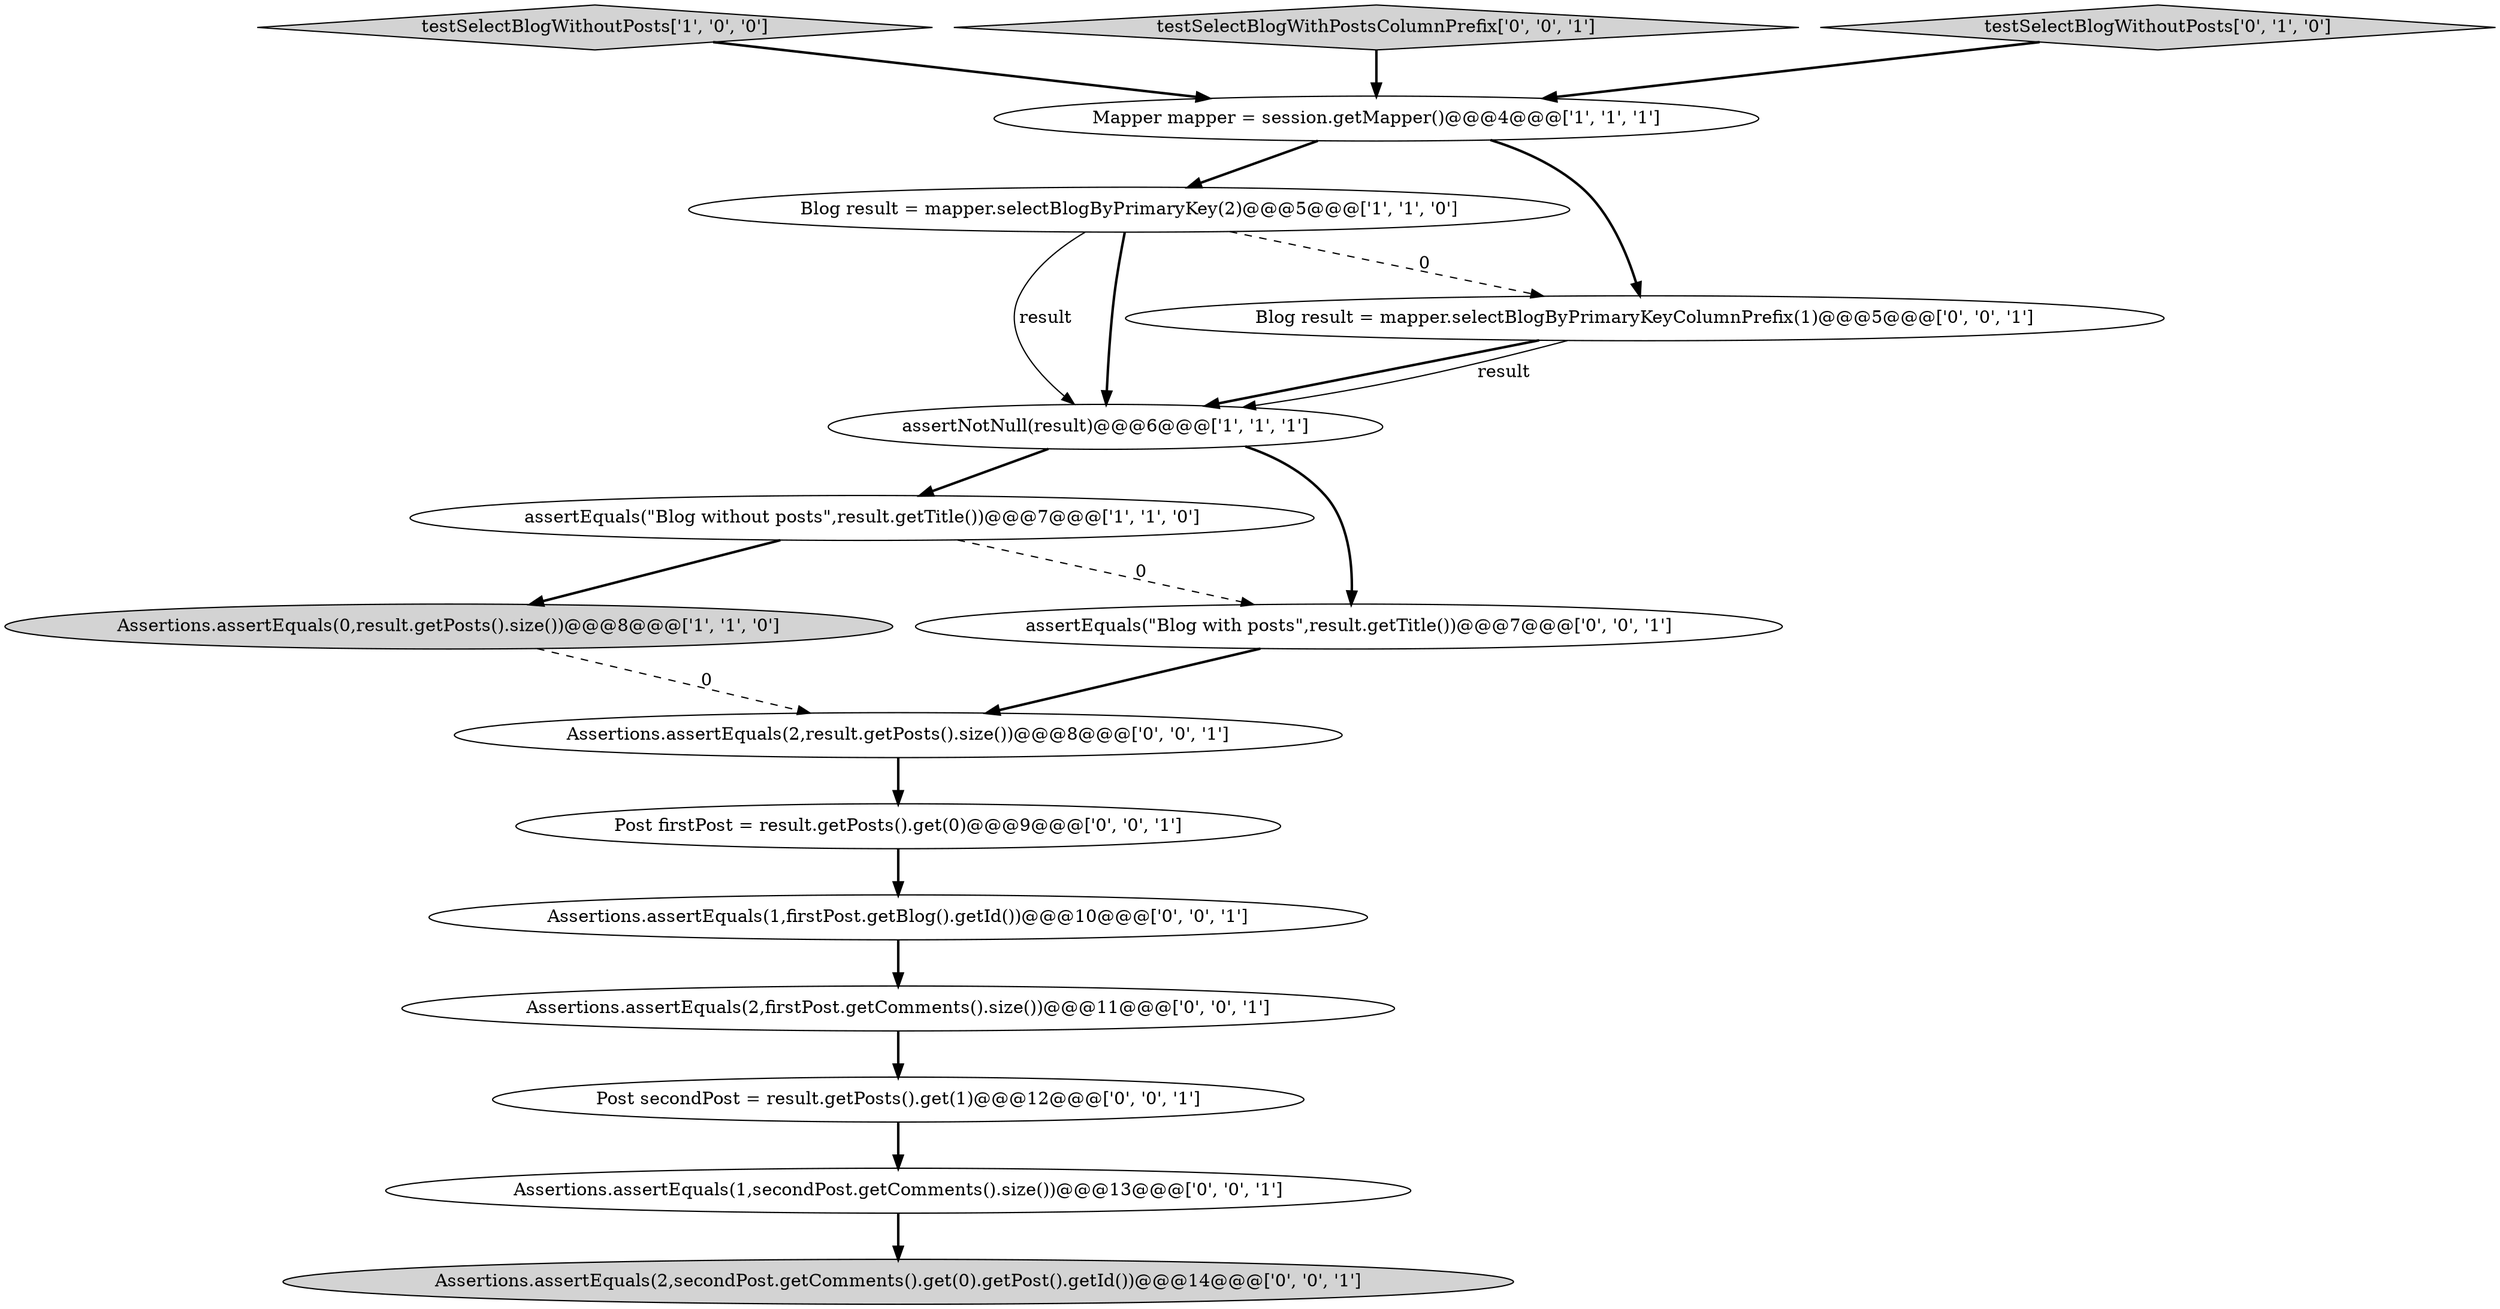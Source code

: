 digraph {
4 [style = filled, label = "Blog result = mapper.selectBlogByPrimaryKey(2)@@@5@@@['1', '1', '0']", fillcolor = white, shape = ellipse image = "AAA0AAABBB1BBB"];
3 [style = filled, label = "testSelectBlogWithoutPosts['1', '0', '0']", fillcolor = lightgray, shape = diamond image = "AAA0AAABBB1BBB"];
13 [style = filled, label = "Post firstPost = result.getPosts().get(0)@@@9@@@['0', '0', '1']", fillcolor = white, shape = ellipse image = "AAA0AAABBB3BBB"];
12 [style = filled, label = "testSelectBlogWithPostsColumnPrefix['0', '0', '1']", fillcolor = lightgray, shape = diamond image = "AAA0AAABBB3BBB"];
11 [style = filled, label = "Assertions.assertEquals(2,firstPost.getComments().size())@@@11@@@['0', '0', '1']", fillcolor = white, shape = ellipse image = "AAA0AAABBB3BBB"];
9 [style = filled, label = "Blog result = mapper.selectBlogByPrimaryKeyColumnPrefix(1)@@@5@@@['0', '0', '1']", fillcolor = white, shape = ellipse image = "AAA0AAABBB3BBB"];
1 [style = filled, label = "Mapper mapper = session.getMapper()@@@4@@@['1', '1', '1']", fillcolor = white, shape = ellipse image = "AAA0AAABBB1BBB"];
0 [style = filled, label = "assertNotNull(result)@@@6@@@['1', '1', '1']", fillcolor = white, shape = ellipse image = "AAA0AAABBB1BBB"];
16 [style = filled, label = "Assertions.assertEquals(2,result.getPosts().size())@@@8@@@['0', '0', '1']", fillcolor = white, shape = ellipse image = "AAA0AAABBB3BBB"];
6 [style = filled, label = "testSelectBlogWithoutPosts['0', '1', '0']", fillcolor = lightgray, shape = diamond image = "AAA0AAABBB2BBB"];
10 [style = filled, label = "Assertions.assertEquals(1,secondPost.getComments().size())@@@13@@@['0', '0', '1']", fillcolor = white, shape = ellipse image = "AAA0AAABBB3BBB"];
2 [style = filled, label = "Assertions.assertEquals(0,result.getPosts().size())@@@8@@@['1', '1', '0']", fillcolor = lightgray, shape = ellipse image = "AAA0AAABBB1BBB"];
14 [style = filled, label = "Assertions.assertEquals(1,firstPost.getBlog().getId())@@@10@@@['0', '0', '1']", fillcolor = white, shape = ellipse image = "AAA0AAABBB3BBB"];
8 [style = filled, label = "Assertions.assertEquals(2,secondPost.getComments().get(0).getPost().getId())@@@14@@@['0', '0', '1']", fillcolor = lightgray, shape = ellipse image = "AAA0AAABBB3BBB"];
5 [style = filled, label = "assertEquals(\"Blog without posts\",result.getTitle())@@@7@@@['1', '1', '0']", fillcolor = white, shape = ellipse image = "AAA0AAABBB1BBB"];
7 [style = filled, label = "assertEquals(\"Blog with posts\",result.getTitle())@@@7@@@['0', '0', '1']", fillcolor = white, shape = ellipse image = "AAA0AAABBB3BBB"];
15 [style = filled, label = "Post secondPost = result.getPosts().get(1)@@@12@@@['0', '0', '1']", fillcolor = white, shape = ellipse image = "AAA0AAABBB3BBB"];
4->0 [style = solid, label="result"];
1->4 [style = bold, label=""];
16->13 [style = bold, label=""];
15->10 [style = bold, label=""];
9->0 [style = bold, label=""];
3->1 [style = bold, label=""];
12->1 [style = bold, label=""];
11->15 [style = bold, label=""];
1->9 [style = bold, label=""];
4->0 [style = bold, label=""];
0->7 [style = bold, label=""];
6->1 [style = bold, label=""];
4->9 [style = dashed, label="0"];
5->2 [style = bold, label=""];
10->8 [style = bold, label=""];
2->16 [style = dashed, label="0"];
7->16 [style = bold, label=""];
9->0 [style = solid, label="result"];
5->7 [style = dashed, label="0"];
14->11 [style = bold, label=""];
13->14 [style = bold, label=""];
0->5 [style = bold, label=""];
}
